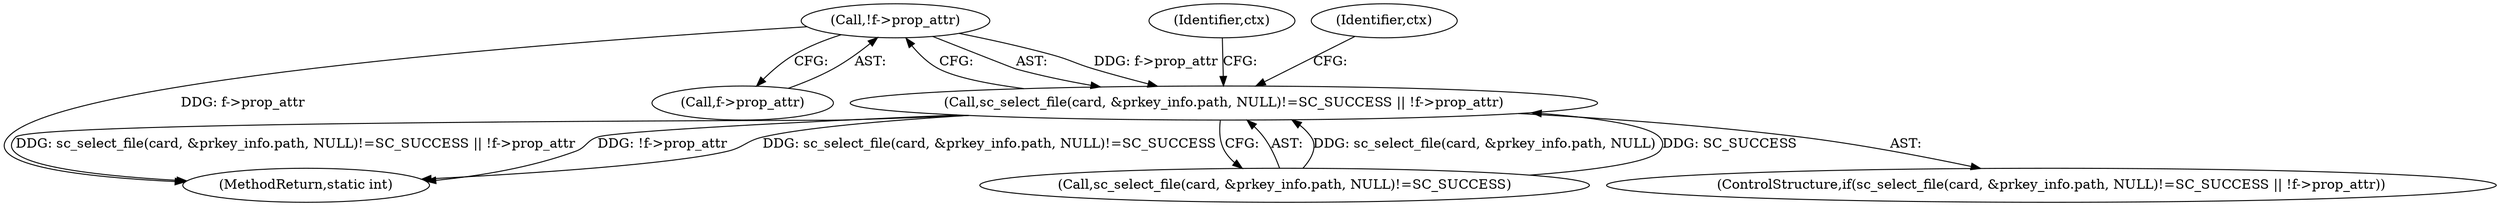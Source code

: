 digraph "0_OpenSC_8fe377e93b4b56060e5bbfb6f3142ceaeca744fa_20@pointer" {
"1000258" [label="(Call,!f->prop_attr)"];
"1000248" [label="(Call,sc_select_file(card, &prkey_info.path, NULL)!=SC_SUCCESS || !f->prop_attr)"];
"1000247" [label="(ControlStructure,if(sc_select_file(card, &prkey_info.path, NULL)!=SC_SUCCESS || !f->prop_attr))"];
"1000248" [label="(Call,sc_select_file(card, &prkey_info.path, NULL)!=SC_SUCCESS || !f->prop_attr)"];
"1000512" [label="(MethodReturn,static int)"];
"1000264" [label="(Identifier,ctx)"];
"1000258" [label="(Call,!f->prop_attr)"];
"1000275" [label="(Identifier,ctx)"];
"1000259" [label="(Call,f->prop_attr)"];
"1000249" [label="(Call,sc_select_file(card, &prkey_info.path, NULL)!=SC_SUCCESS)"];
"1000258" -> "1000248"  [label="AST: "];
"1000258" -> "1000259"  [label="CFG: "];
"1000259" -> "1000258"  [label="AST: "];
"1000248" -> "1000258"  [label="CFG: "];
"1000258" -> "1000512"  [label="DDG: f->prop_attr"];
"1000258" -> "1000248"  [label="DDG: f->prop_attr"];
"1000248" -> "1000247"  [label="AST: "];
"1000248" -> "1000249"  [label="CFG: "];
"1000249" -> "1000248"  [label="AST: "];
"1000264" -> "1000248"  [label="CFG: "];
"1000275" -> "1000248"  [label="CFG: "];
"1000248" -> "1000512"  [label="DDG: sc_select_file(card, &prkey_info.path, NULL)!=SC_SUCCESS || !f->prop_attr"];
"1000248" -> "1000512"  [label="DDG: !f->prop_attr"];
"1000248" -> "1000512"  [label="DDG: sc_select_file(card, &prkey_info.path, NULL)!=SC_SUCCESS"];
"1000249" -> "1000248"  [label="DDG: sc_select_file(card, &prkey_info.path, NULL)"];
"1000249" -> "1000248"  [label="DDG: SC_SUCCESS"];
}
